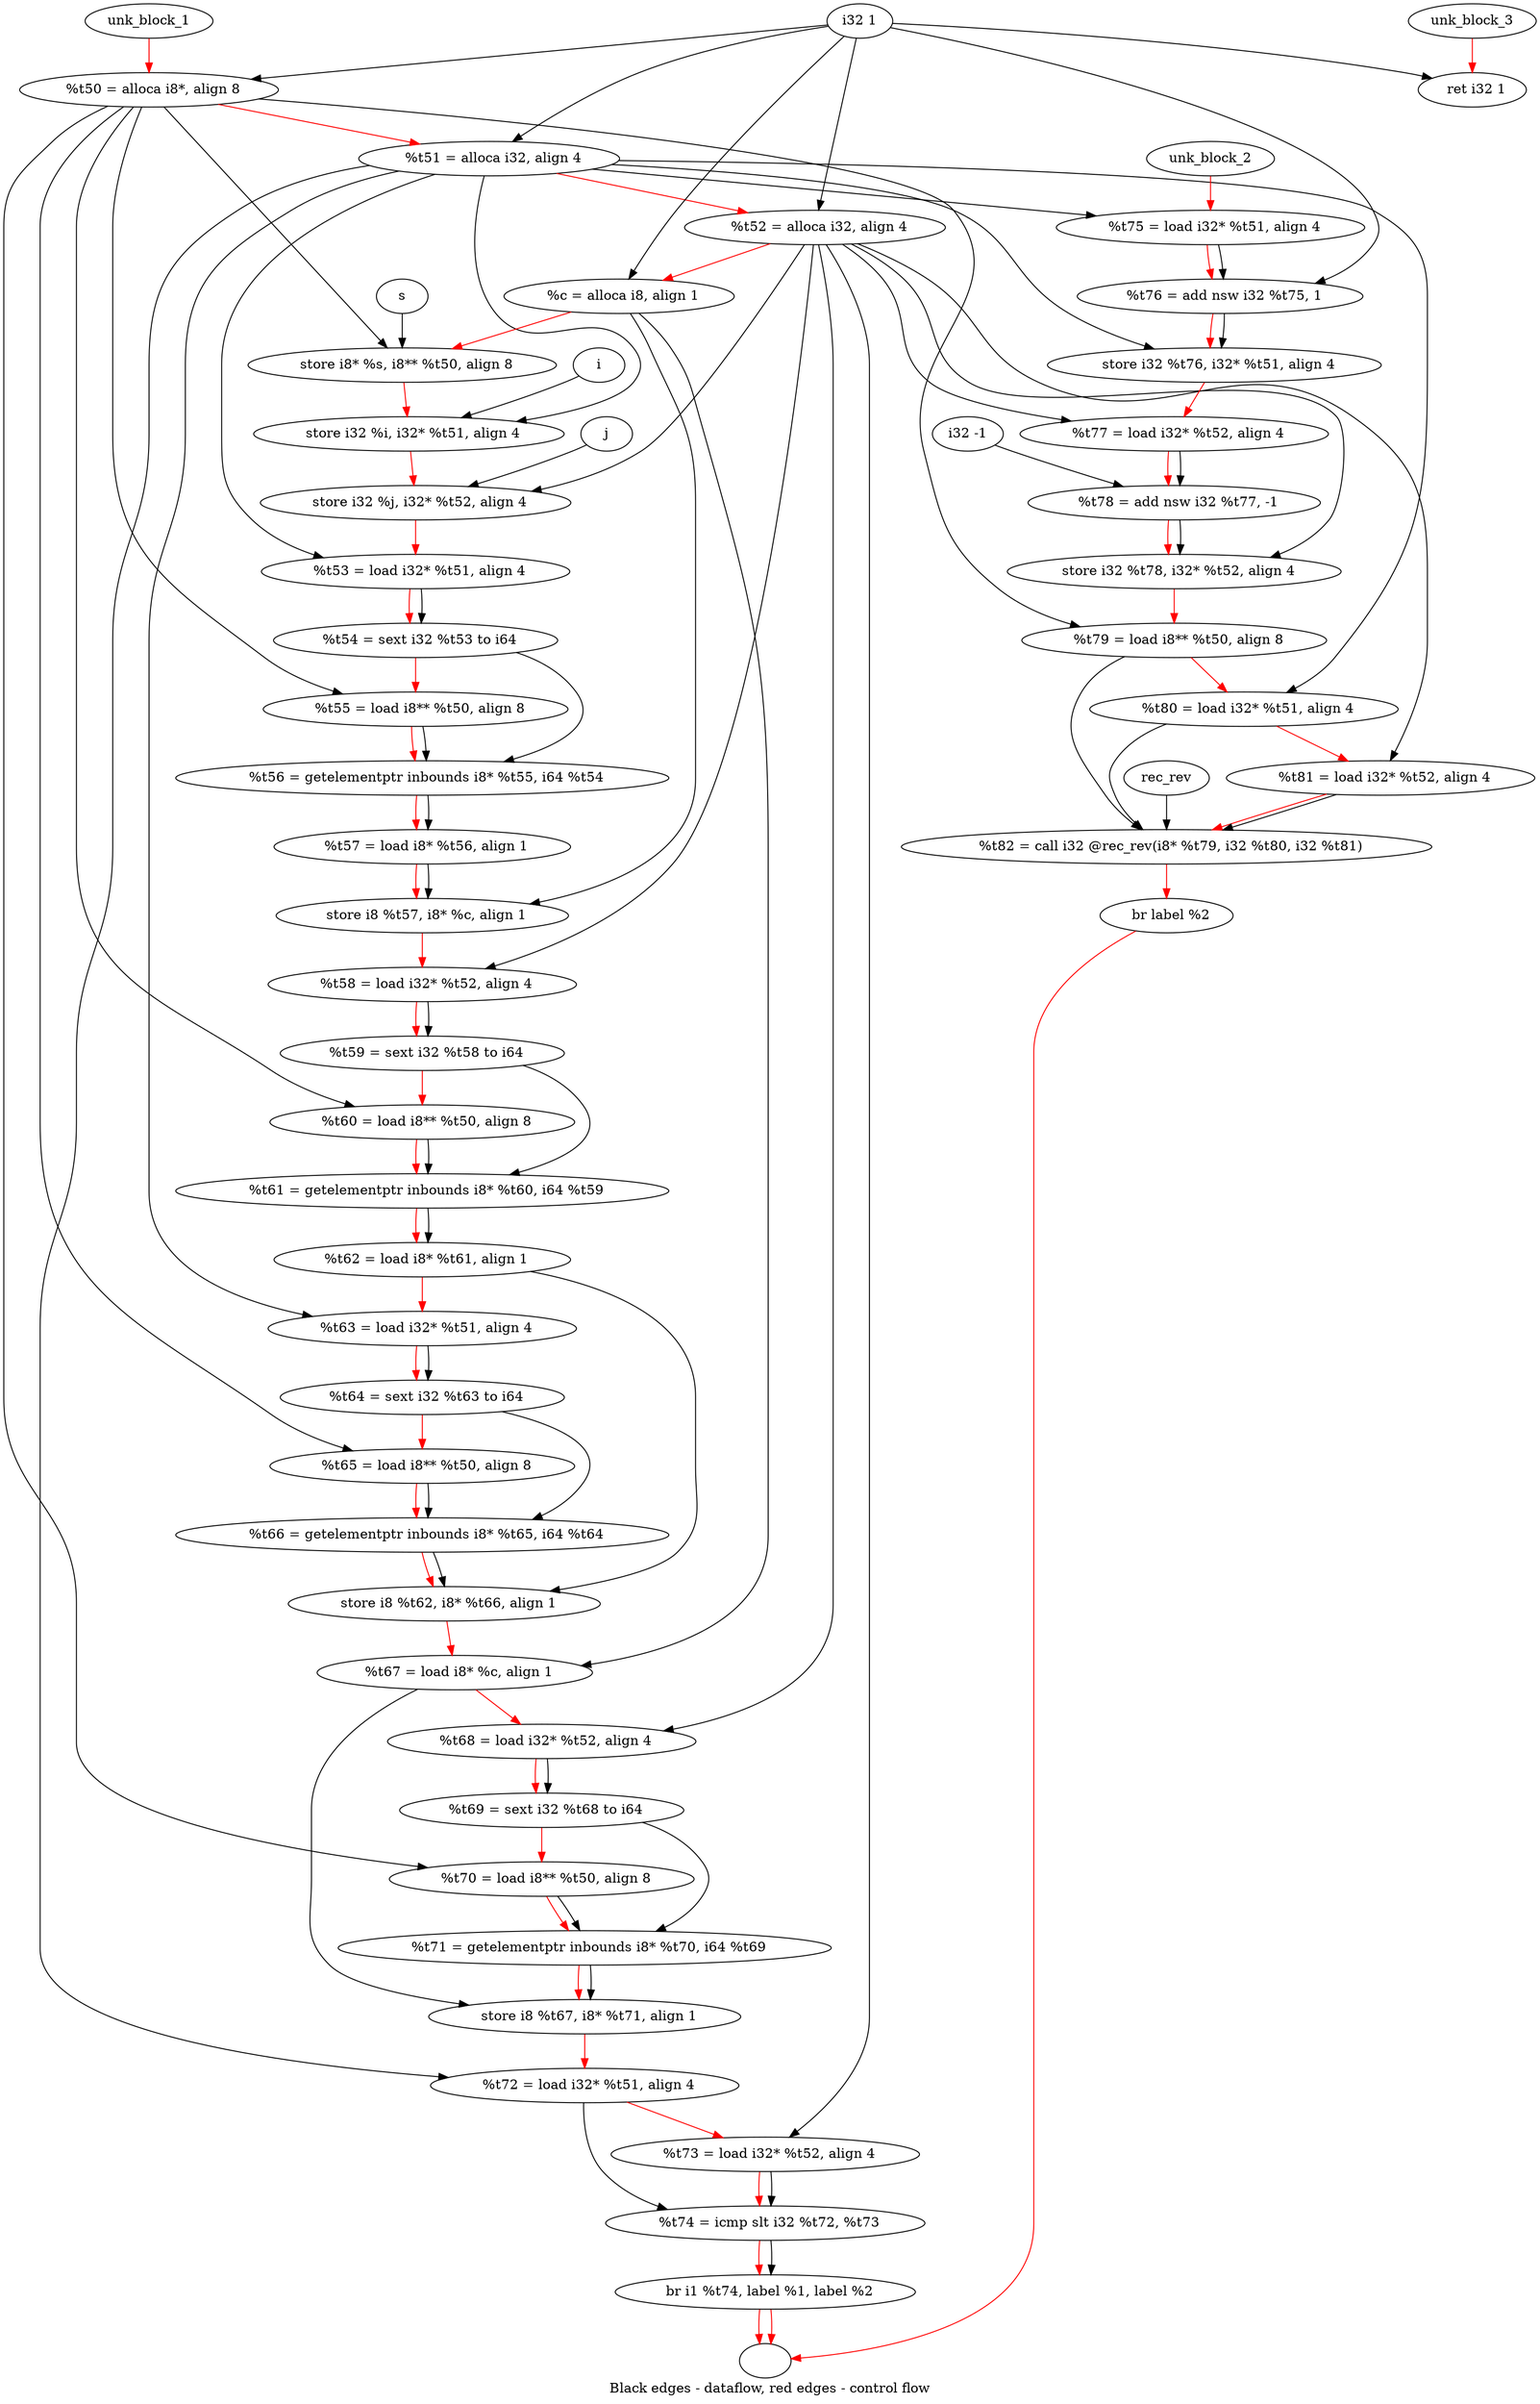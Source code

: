 digraph G {
compound=true
label="Black edges - dataflow, red edges - control flow"
"t50" [label="  %t50 = alloca i8*, align 8"]
"t51" [label="  %t51 = alloca i32, align 4"]
"t52" [label="  %t52 = alloca i32, align 4"]
"c" [label="  %c = alloca i8, align 1"]
"_1" [label="  store i8* %s, i8** %t50, align 8"]
"_2" [label="  store i32 %i, i32* %t51, align 4"]
"_3" [label="  store i32 %j, i32* %t52, align 4"]
"t53" [label="  %t53 = load i32* %t51, align 4"]
"t54" [label="  %t54 = sext i32 %t53 to i64"]
"t55" [label="  %t55 = load i8** %t50, align 8"]
"t56" [label="  %t56 = getelementptr inbounds i8* %t55, i64 %t54"]
"t57" [label="  %t57 = load i8* %t56, align 1"]
"_4" [label="  store i8 %t57, i8* %c, align 1"]
"t58" [label="  %t58 = load i32* %t52, align 4"]
"t59" [label="  %t59 = sext i32 %t58 to i64"]
"t60" [label="  %t60 = load i8** %t50, align 8"]
"t61" [label="  %t61 = getelementptr inbounds i8* %t60, i64 %t59"]
"t62" [label="  %t62 = load i8* %t61, align 1"]
"t63" [label="  %t63 = load i32* %t51, align 4"]
"t64" [label="  %t64 = sext i32 %t63 to i64"]
"t65" [label="  %t65 = load i8** %t50, align 8"]
"t66" [label="  %t66 = getelementptr inbounds i8* %t65, i64 %t64"]
"_5" [label="  store i8 %t62, i8* %t66, align 1"]
"t67" [label="  %t67 = load i8* %c, align 1"]
"t68" [label="  %t68 = load i32* %t52, align 4"]
"t69" [label="  %t69 = sext i32 %t68 to i64"]
"t70" [label="  %t70 = load i8** %t50, align 8"]
"t71" [label="  %t71 = getelementptr inbounds i8* %t70, i64 %t69"]
"_6" [label="  store i8 %t67, i8* %t71, align 1"]
"t72" [label="  %t72 = load i32* %t51, align 4"]
"t73" [label="  %t73 = load i32* %t52, align 4"]
"t74" [label="  %t74 = icmp slt i32 %t72, %t73"]
"_7" [label="  br i1 %t74, label %1, label %2"]
"unk_block_1" -> "t50"[color=red]
"i32 1" -> "t50"
"t50" -> "t51"[color=red weight=2]
"i32 1" -> "t51"
"t51" -> "t52"[color=red weight=2]
"i32 1" -> "t52"
"t52" -> "c"[color=red weight=2]
"i32 1" -> "c"
"c" -> "_1"[color=red weight=2]
"s" -> "_1"
"t50" -> "_1"
"_1" -> "_2"[color=red weight=2]
"i" -> "_2"
"t51" -> "_2"
"_2" -> "_3"[color=red weight=2]
"j" -> "_3"
"t52" -> "_3"
"_3" -> "t53"[color=red weight=2]
"t51" -> "t53"
"t53" -> "t54"[color=red weight=2]
"t53" -> "t54"
"t54" -> "t55"[color=red weight=2]
"t50" -> "t55"
"t55" -> "t56"[color=red weight=2]
"t55" -> "t56"
"t54" -> "t56"
"t56" -> "t57"[color=red weight=2]
"t56" -> "t57"
"t57" -> "_4"[color=red weight=2]
"t57" -> "_4"
"c" -> "_4"
"_4" -> "t58"[color=red weight=2]
"t52" -> "t58"
"t58" -> "t59"[color=red weight=2]
"t58" -> "t59"
"t59" -> "t60"[color=red weight=2]
"t50" -> "t60"
"t60" -> "t61"[color=red weight=2]
"t60" -> "t61"
"t59" -> "t61"
"t61" -> "t62"[color=red weight=2]
"t61" -> "t62"
"t62" -> "t63"[color=red weight=2]
"t51" -> "t63"
"t63" -> "t64"[color=red weight=2]
"t63" -> "t64"
"t64" -> "t65"[color=red weight=2]
"t50" -> "t65"
"t65" -> "t66"[color=red weight=2]
"t65" -> "t66"
"t64" -> "t66"
"t66" -> "_5"[color=red weight=2]
"t62" -> "_5"
"t66" -> "_5"
"_5" -> "t67"[color=red weight=2]
"c" -> "t67"
"t67" -> "t68"[color=red weight=2]
"t52" -> "t68"
"t68" -> "t69"[color=red weight=2]
"t68" -> "t69"
"t69" -> "t70"[color=red weight=2]
"t50" -> "t70"
"t70" -> "t71"[color=red weight=2]
"t70" -> "t71"
"t69" -> "t71"
"t71" -> "_6"[color=red weight=2]
"t67" -> "_6"
"t71" -> "_6"
"_6" -> "t72"[color=red weight=2]
"t51" -> "t72"
"t72" -> "t73"[color=red weight=2]
"t52" -> "t73"
"t73" -> "t74"[color=red weight=2]
"t72" -> "t74"
"t73" -> "t74"
"t74" -> "_7"[color=red weight=2]
"t74" -> "_7"
"_7" -> ""[color=red]
"_7" -> ""[color=red]

"t75" [label="  %t75 = load i32* %t51, align 4"]
"t76" [label="  %t76 = add nsw i32 %t75, 1"]
"_8" [label="  store i32 %t76, i32* %t51, align 4"]
"t77" [label="  %t77 = load i32* %t52, align 4"]
"t78" [label="  %t78 = add nsw i32 %t77, -1"]
"_9" [label="  store i32 %t78, i32* %t52, align 4"]
"t79" [label="  %t79 = load i8** %t50, align 8"]
"t80" [label="  %t80 = load i32* %t51, align 4"]
"t81" [label="  %t81 = load i32* %t52, align 4"]
"t82" [label="  %t82 = call i32 @rec_rev(i8* %t79, i32 %t80, i32 %t81)"]
"_10" [label="  br label %2"]
"unk_block_2" -> "t75"[color=red]
"t51" -> "t75"
"t75" -> "t76"[color=red weight=2]
"t75" -> "t76"
"i32 1" -> "t76"
"t76" -> "_8"[color=red weight=2]
"t76" -> "_8"
"t51" -> "_8"
"_8" -> "t77"[color=red weight=2]
"t52" -> "t77"
"t77" -> "t78"[color=red weight=2]
"t77" -> "t78"
"i32 -1" -> "t78"
"t78" -> "_9"[color=red weight=2]
"t78" -> "_9"
"t52" -> "_9"
"_9" -> "t79"[color=red weight=2]
"t50" -> "t79"
"t79" -> "t80"[color=red weight=2]
"t51" -> "t80"
"t80" -> "t81"[color=red weight=2]
"t52" -> "t81"
"t81" -> "t82"[color=red weight=2]
"t79" -> "t82"
"t80" -> "t82"
"t81" -> "t82"
"rec_rev" -> "t82"
"t82" -> "_10"[color=red weight=2]
"_10" -> ""[color=red]

"_11" [label="  ret i32 1"]
"unk_block_3" -> "_11"[color=red]
"i32 1" -> "_11"

}
